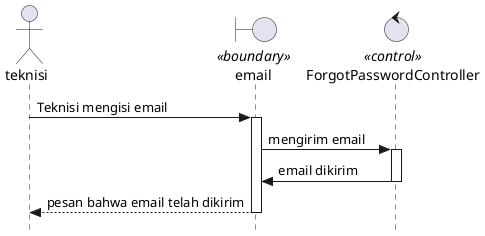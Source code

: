 @startuml requestReset

skinparam style strictuml

actor teknisi
boundary email <<boundary>>
control ForgotPasswordController <<control>>

teknisi -> email : Teknisi mengisi email
    activate email
email -> ForgotPasswordController : mengirim email
    activate ForgotPasswordController
ForgotPasswordController -> email : email dikirim
    deactivate ForgotPasswordController
email --> teknisi : pesan bahwa email telah dikirim
    deactivate email

@enduml

@startuml doReset

skinparam style strictuml

actor teknisi
actor "email provider" as email <<external>>
boundary dashboard <<boundary>>
boundary reset <<boundary>>
control ResetPasswordController <<control>>
entity User <<entity>>

teknisi -> email : teknisi mengklik link pada email
    activate email
email -> reset : teknisi dipindahkan ke reset password
    deactivate email
    activate reset

teknisi -> reset : teknisi mengisi password yang baru
reset -> ResetPasswordController : verifikasi masukan
    deactivate reset
    activate ResetPasswordController
ResetPasswordController -> User : simpan password baru
    activate User
User -> ResetPasswordController : data disimpan
    deactivate User
ResetPasswordController -> dashboard : teknisi dipindahkan ke dashboard
    deactivate ResetPasswordController
    activate dashboard

@enduml